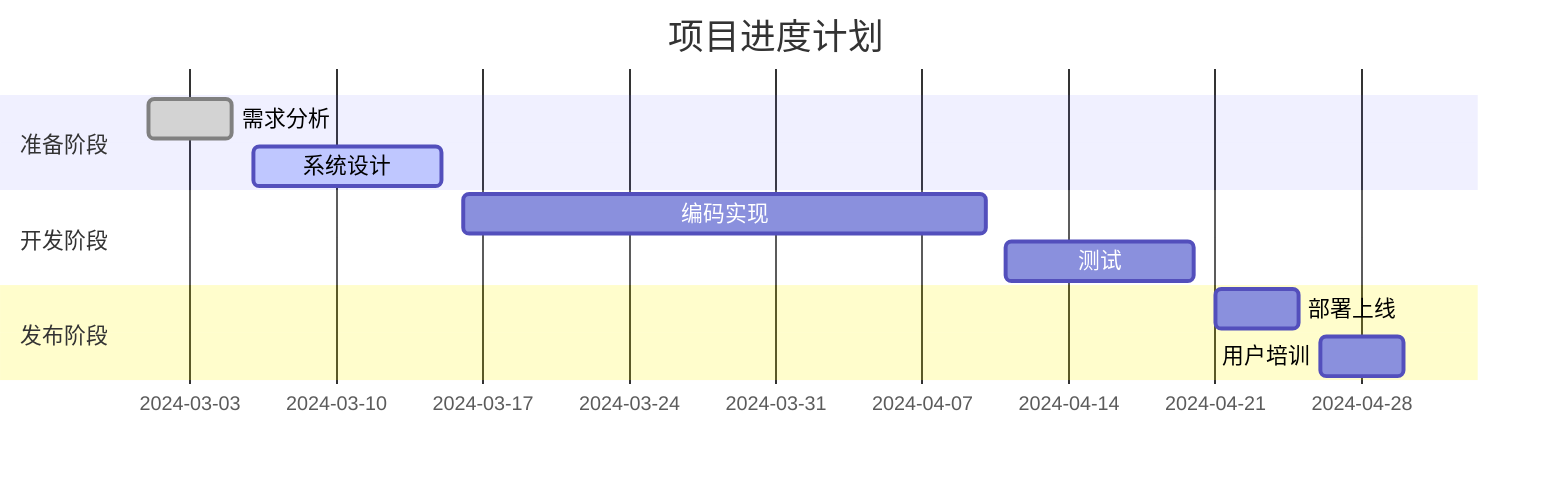 gantt
    title 项目进度计划
    dateFormat  YYYY-MM-DD
    section 准备阶段
    需求分析        :done,    des1, 2024-03-01, 2024-03-05
    系统设计        :active,  des2, 2024-03-06, 2024-03-15
    section 开发阶段
    编码实现        :         des3, 2024-03-16, 2024-04-10
    测试            :         des4, 2024-04-11, 2024-04-20
    section 发布阶段
    部署上线        :         des5, 2024-04-21, 2024-04-25
    用户培训        :         des6, 2024-04-26, 2024-04-30